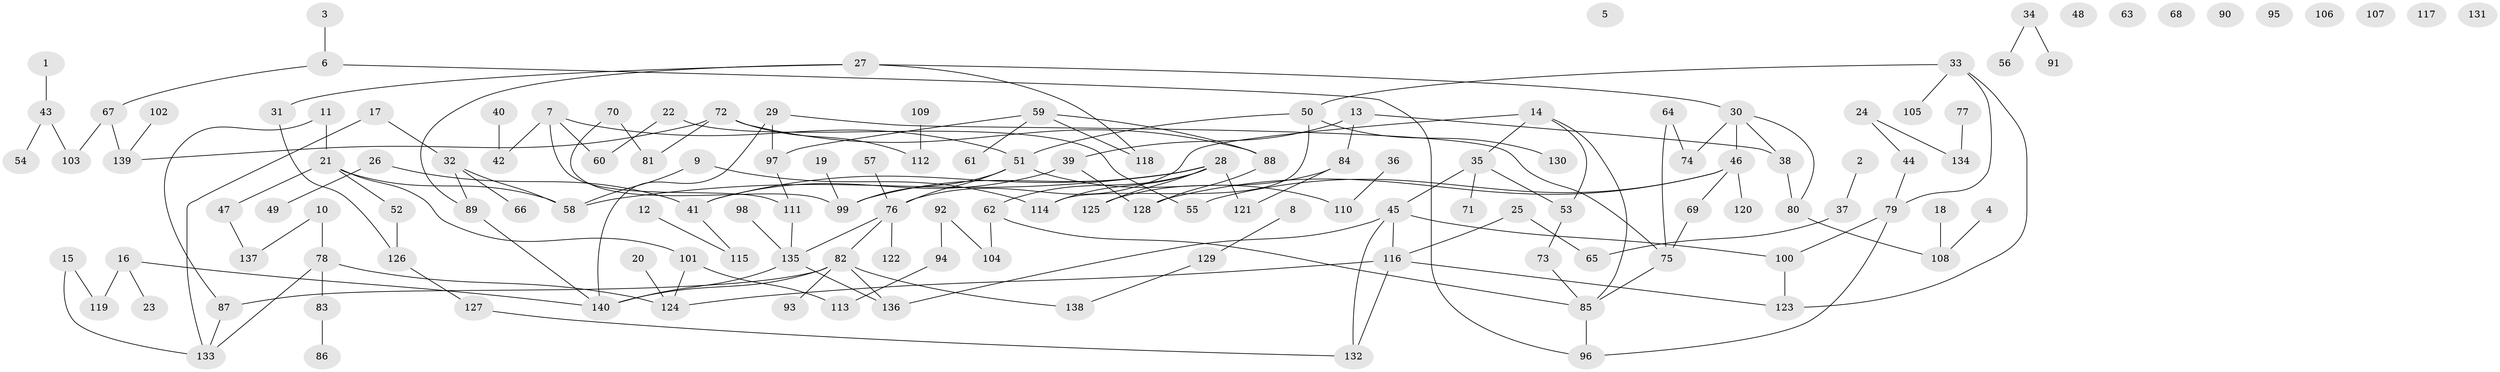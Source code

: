 // coarse degree distribution, {5: 0.10666666666666667, 4: 0.18666666666666668, 1: 0.21333333333333335, 2: 0.26666666666666666, 3: 0.18666666666666668, 6: 0.04}
// Generated by graph-tools (version 1.1) at 2025/35/03/04/25 23:35:56]
// undirected, 140 vertices, 166 edges
graph export_dot {
  node [color=gray90,style=filled];
  1;
  2;
  3;
  4;
  5;
  6;
  7;
  8;
  9;
  10;
  11;
  12;
  13;
  14;
  15;
  16;
  17;
  18;
  19;
  20;
  21;
  22;
  23;
  24;
  25;
  26;
  27;
  28;
  29;
  30;
  31;
  32;
  33;
  34;
  35;
  36;
  37;
  38;
  39;
  40;
  41;
  42;
  43;
  44;
  45;
  46;
  47;
  48;
  49;
  50;
  51;
  52;
  53;
  54;
  55;
  56;
  57;
  58;
  59;
  60;
  61;
  62;
  63;
  64;
  65;
  66;
  67;
  68;
  69;
  70;
  71;
  72;
  73;
  74;
  75;
  76;
  77;
  78;
  79;
  80;
  81;
  82;
  83;
  84;
  85;
  86;
  87;
  88;
  89;
  90;
  91;
  92;
  93;
  94;
  95;
  96;
  97;
  98;
  99;
  100;
  101;
  102;
  103;
  104;
  105;
  106;
  107;
  108;
  109;
  110;
  111;
  112;
  113;
  114;
  115;
  116;
  117;
  118;
  119;
  120;
  121;
  122;
  123;
  124;
  125;
  126;
  127;
  128;
  129;
  130;
  131;
  132;
  133;
  134;
  135;
  136;
  137;
  138;
  139;
  140;
  1 -- 43;
  2 -- 37;
  3 -- 6;
  4 -- 108;
  6 -- 67;
  6 -- 96;
  7 -- 42;
  7 -- 51;
  7 -- 60;
  7 -- 111;
  8 -- 129;
  9 -- 58;
  9 -- 114;
  10 -- 78;
  10 -- 137;
  11 -- 21;
  11 -- 87;
  12 -- 115;
  13 -- 38;
  13 -- 39;
  13 -- 84;
  14 -- 35;
  14 -- 53;
  14 -- 76;
  14 -- 85;
  15 -- 119;
  15 -- 133;
  16 -- 23;
  16 -- 119;
  16 -- 140;
  17 -- 32;
  17 -- 133;
  18 -- 108;
  19 -- 99;
  20 -- 124;
  21 -- 47;
  21 -- 52;
  21 -- 58;
  21 -- 101;
  22 -- 55;
  22 -- 60;
  24 -- 44;
  24 -- 134;
  25 -- 65;
  25 -- 116;
  26 -- 41;
  26 -- 49;
  27 -- 30;
  27 -- 31;
  27 -- 89;
  27 -- 118;
  28 -- 41;
  28 -- 58;
  28 -- 62;
  28 -- 99;
  28 -- 114;
  28 -- 121;
  28 -- 125;
  29 -- 75;
  29 -- 97;
  29 -- 140;
  30 -- 38;
  30 -- 46;
  30 -- 74;
  30 -- 80;
  31 -- 126;
  32 -- 58;
  32 -- 66;
  32 -- 89;
  33 -- 50;
  33 -- 79;
  33 -- 105;
  33 -- 123;
  34 -- 56;
  34 -- 91;
  35 -- 45;
  35 -- 53;
  35 -- 71;
  36 -- 110;
  37 -- 65;
  38 -- 80;
  39 -- 41;
  39 -- 128;
  40 -- 42;
  41 -- 115;
  43 -- 54;
  43 -- 103;
  44 -- 79;
  45 -- 100;
  45 -- 116;
  45 -- 132;
  45 -- 136;
  46 -- 55;
  46 -- 69;
  46 -- 120;
  46 -- 128;
  47 -- 137;
  50 -- 51;
  50 -- 114;
  50 -- 130;
  51 -- 76;
  51 -- 99;
  51 -- 110;
  52 -- 126;
  53 -- 73;
  57 -- 76;
  59 -- 61;
  59 -- 88;
  59 -- 97;
  59 -- 118;
  62 -- 85;
  62 -- 104;
  64 -- 74;
  64 -- 75;
  67 -- 103;
  67 -- 139;
  69 -- 75;
  70 -- 81;
  70 -- 99;
  72 -- 81;
  72 -- 88;
  72 -- 112;
  72 -- 139;
  73 -- 85;
  75 -- 85;
  76 -- 82;
  76 -- 122;
  76 -- 135;
  77 -- 134;
  78 -- 83;
  78 -- 124;
  78 -- 133;
  79 -- 96;
  79 -- 100;
  80 -- 108;
  82 -- 87;
  82 -- 93;
  82 -- 136;
  82 -- 138;
  82 -- 140;
  83 -- 86;
  84 -- 121;
  84 -- 125;
  85 -- 96;
  87 -- 133;
  88 -- 128;
  89 -- 140;
  92 -- 94;
  92 -- 104;
  94 -- 113;
  97 -- 111;
  98 -- 135;
  100 -- 123;
  101 -- 113;
  101 -- 124;
  102 -- 139;
  109 -- 112;
  111 -- 135;
  116 -- 123;
  116 -- 124;
  116 -- 132;
  126 -- 127;
  127 -- 132;
  129 -- 138;
  135 -- 136;
  135 -- 140;
}
